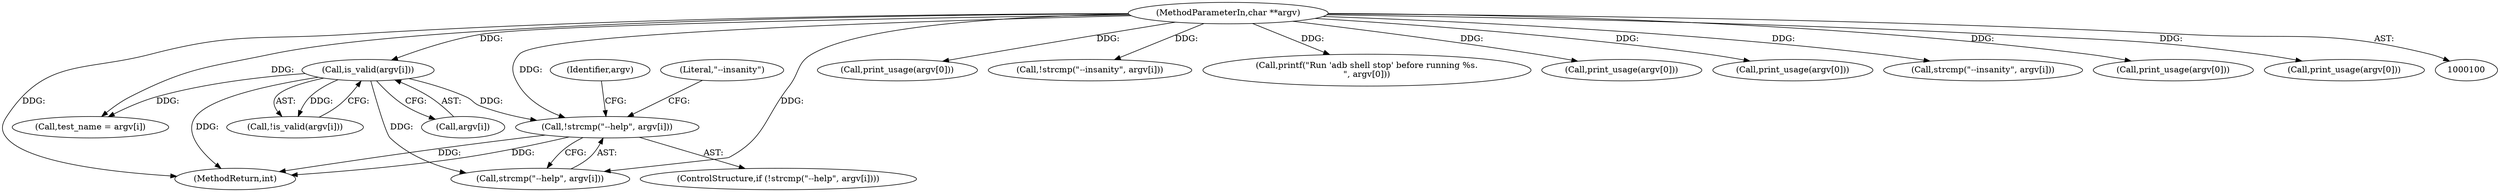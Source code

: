 digraph "0_Android_37c88107679d36c419572732b4af6e18bb2f7dce_5@API" {
"1000124" [label="(Call,!strcmp(\"--help\", argv[i]))"];
"1000102" [label="(MethodParameterIn,char **argv)"];
"1000151" [label="(Call,is_valid(argv[i]))"];
"1000133" [label="(Identifier,argv)"];
"1000172" [label="(Call,print_usage(argv[0]))"];
"1000179" [label="(Call,test_name = argv[i])"];
"1000150" [label="(Call,!is_valid(argv[i]))"];
"1000151" [label="(Call,is_valid(argv[i]))"];
"1000138" [label="(Call,!strcmp(\"--insanity\", argv[i]))"];
"1000187" [label="(Call,printf(\"Run 'adb shell stop' before running %s.\n\", argv[0]))"];
"1000206" [label="(Call,print_usage(argv[0]))"];
"1000140" [label="(Literal,\"--insanity\")"];
"1000254" [label="(Call,print_usage(argv[0]))"];
"1000152" [label="(Call,argv[i])"];
"1000102" [label="(MethodParameterIn,char **argv)"];
"1000125" [label="(Call,strcmp(\"--help\", argv[i]))"];
"1000123" [label="(ControlStructure,if (!strcmp(\"--help\", argv[i])))"];
"1000139" [label="(Call,strcmp(\"--insanity\", argv[i]))"];
"1000124" [label="(Call,!strcmp(\"--help\", argv[i]))"];
"1000504" [label="(MethodReturn,int)"];
"1000131" [label="(Call,print_usage(argv[0]))"];
"1000158" [label="(Call,print_usage(argv[0]))"];
"1000124" -> "1000123"  [label="AST: "];
"1000124" -> "1000125"  [label="CFG: "];
"1000125" -> "1000124"  [label="AST: "];
"1000133" -> "1000124"  [label="CFG: "];
"1000140" -> "1000124"  [label="CFG: "];
"1000124" -> "1000504"  [label="DDG: "];
"1000124" -> "1000504"  [label="DDG: "];
"1000102" -> "1000124"  [label="DDG: "];
"1000151" -> "1000124"  [label="DDG: "];
"1000102" -> "1000100"  [label="AST: "];
"1000102" -> "1000504"  [label="DDG: "];
"1000102" -> "1000125"  [label="DDG: "];
"1000102" -> "1000131"  [label="DDG: "];
"1000102" -> "1000138"  [label="DDG: "];
"1000102" -> "1000139"  [label="DDG: "];
"1000102" -> "1000151"  [label="DDG: "];
"1000102" -> "1000158"  [label="DDG: "];
"1000102" -> "1000172"  [label="DDG: "];
"1000102" -> "1000179"  [label="DDG: "];
"1000102" -> "1000187"  [label="DDG: "];
"1000102" -> "1000206"  [label="DDG: "];
"1000102" -> "1000254"  [label="DDG: "];
"1000151" -> "1000150"  [label="AST: "];
"1000151" -> "1000152"  [label="CFG: "];
"1000152" -> "1000151"  [label="AST: "];
"1000150" -> "1000151"  [label="CFG: "];
"1000151" -> "1000504"  [label="DDG: "];
"1000151" -> "1000125"  [label="DDG: "];
"1000151" -> "1000150"  [label="DDG: "];
"1000151" -> "1000179"  [label="DDG: "];
}
